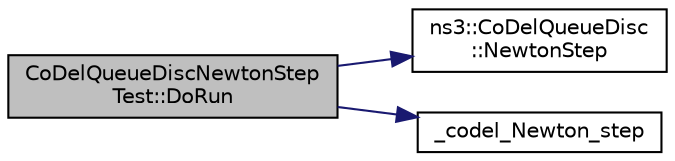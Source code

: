 digraph "CoDelQueueDiscNewtonStepTest::DoRun"
{
  edge [fontname="Helvetica",fontsize="10",labelfontname="Helvetica",labelfontsize="10"];
  node [fontname="Helvetica",fontsize="10",shape=record];
  rankdir="LR";
  Node1 [label="CoDelQueueDiscNewtonStep\lTest::DoRun",height=0.2,width=0.4,color="black", fillcolor="grey75", style="filled", fontcolor="black"];
  Node1 -> Node2 [color="midnightblue",fontsize="10",style="solid"];
  Node2 [label="ns3::CoDelQueueDisc\l::NewtonStep",height=0.2,width=0.4,color="black", fillcolor="white", style="filled",URL="$de/d17/classns3_1_1CoDelQueueDisc.html#acca9bb0949833fbd55afe6591d017e18",tooltip="Calculate the reciprocal square root of m_count by using Newton&#39;s method http://en.wikipedia.org/wiki/Methods_of_computing_square_roots#Iterative_methods_for_reciprocal_square_roots m_recInvSqrt (new) = (m_recInvSqrt (old) / 2) * (3 - m_count * m_recInvSqrt^2) "];
  Node1 -> Node3 [color="midnightblue",fontsize="10",style="solid"];
  Node3 [label="_codel_Newton_step",height=0.2,width=0.4,color="black", fillcolor="white", style="filled",URL="$dd/dd4/codel-queue-disc-test-suite_8cc.html#a3ba0818891ce32832dc51eceff6b9f41"];
}
